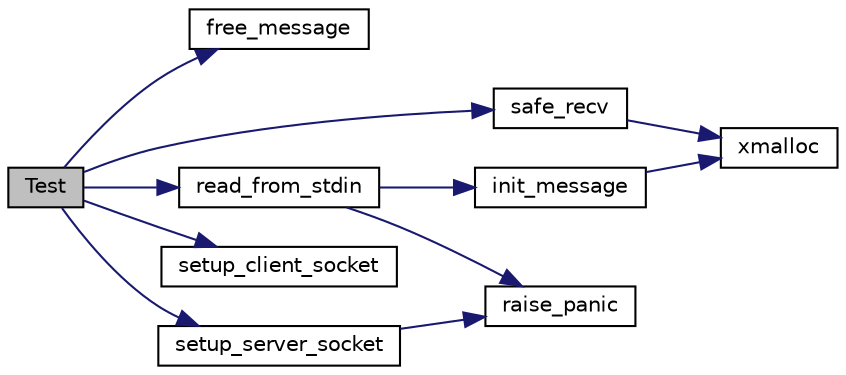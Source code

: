 digraph "Test"
{
 // LATEX_PDF_SIZE
  edge [fontname="Helvetica",fontsize="10",labelfontname="Helvetica",labelfontsize="10"];
  node [fontname="Helvetica",fontsize="10",shape=record];
  rankdir="LR";
  Node1 [label="Test",height=0.2,width=0.4,color="black", fillcolor="grey75", style="filled", fontcolor="black",tooltip=" "];
  Node1 -> Node2 [color="midnightblue",fontsize="10",style="solid",fontname="Helvetica"];
  Node2 [label="free_message",height=0.2,width=0.4,color="black", fillcolor="white", style="filled",URL="$message_8h.html#aafafca753919c7d770812f5c47b5fe7f",tooltip="Free the memory allocated by a struct message."];
  Node1 -> Node3 [color="midnightblue",fontsize="10",style="solid",fontname="Helvetica"];
  Node3 [label="read_from_stdin",height=0.2,width=0.4,color="black", fillcolor="white", style="filled",URL="$read__from__stdin_8h.html#a12dd841eebca77e40e225f37da7f778e",tooltip="Read from stdin and send the message to the server."];
  Node3 -> Node4 [color="midnightblue",fontsize="10",style="solid",fontname="Helvetica"];
  Node4 [label="init_message",height=0.2,width=0.4,color="black", fillcolor="white", style="filled",URL="$message_8h.html#a2949ade165d1040b2cb63f5d680f9914",tooltip="Initializes a struct message with the param status code affected."];
  Node4 -> Node5 [color="midnightblue",fontsize="10",style="solid",fontname="Helvetica"];
  Node5 [label="xmalloc",height=0.2,width=0.4,color="black", fillcolor="white", style="filled",URL="$epoll__server_2utils_2xalloc_8c.html#a42ccfa6fc49cc4ce90cc44cd05052490",tooltip="Malloc wrapper that exit on failure."];
  Node3 -> Node6 [color="midnightblue",fontsize="10",style="solid",fontname="Helvetica"];
  Node6 [label="raise_panic",height=0.2,width=0.4,color="black", fillcolor="white", style="filled",URL="$logger_8h.html#aa3c3e5e89264af119696a729635581e4",tooltip="Log a CRITICAL error message & exit the program."];
  Node1 -> Node7 [color="midnightblue",fontsize="10",style="solid",fontname="Helvetica"];
  Node7 [label="safe_recv",height=0.2,width=0.4,color="black", fillcolor="white", style="filled",URL="$safe__io_8h.html#a11618f30f0d5d1293329f1d6804ff5fa",tooltip="Receive a message from a client safely."];
  Node7 -> Node5 [color="midnightblue",fontsize="10",style="solid",fontname="Helvetica"];
  Node1 -> Node8 [color="midnightblue",fontsize="10",style="solid",fontname="Helvetica"];
  Node8 [label="setup_client_socket",height=0.2,width=0.4,color="black", fillcolor="white", style="filled",URL="$init__socket_8h.html#aeb1ff62bccbab70efeeac34f505ceb36",tooltip="Create a connection socket."];
  Node1 -> Node9 [color="midnightblue",fontsize="10",style="solid",fontname="Helvetica"];
  Node9 [label="setup_server_socket",height=0.2,width=0.4,color="black", fillcolor="white", style="filled",URL="$init__socket_8h.html#a52a29341829d13d3e6bd26bfb9cd8939",tooltip="Create a listening socket."];
  Node9 -> Node6 [color="midnightblue",fontsize="10",style="solid",fontname="Helvetica"];
}
